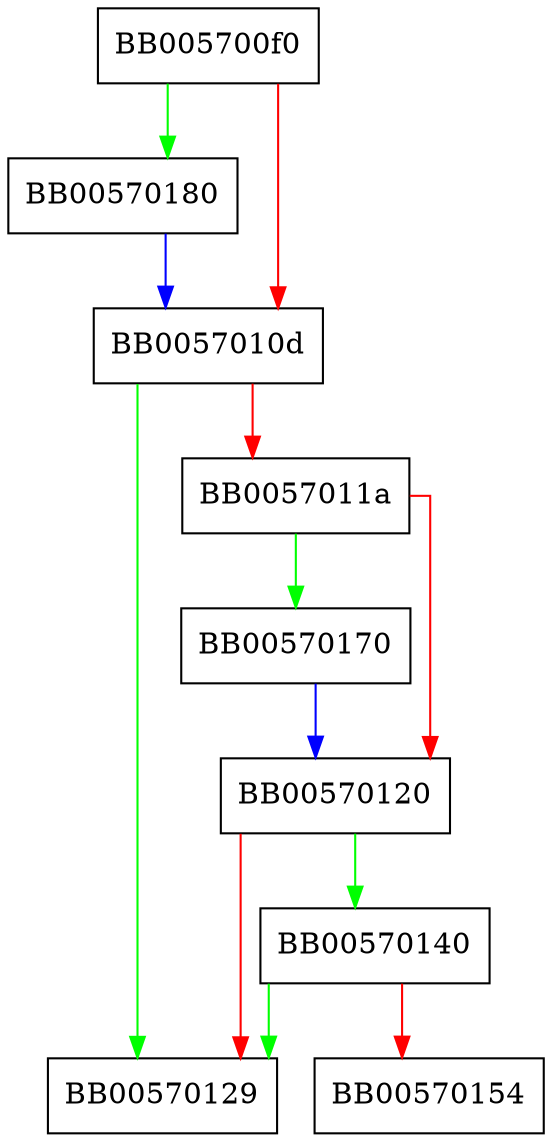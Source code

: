 digraph CMS_digest_create_ex {
  node [shape="box"];
  graph [splines=ortho];
  BB005700f0 -> BB00570180 [color="green"];
  BB005700f0 -> BB0057010d [color="red"];
  BB0057010d -> BB00570129 [color="green"];
  BB0057010d -> BB0057011a [color="red"];
  BB0057011a -> BB00570170 [color="green"];
  BB0057011a -> BB00570120 [color="red"];
  BB00570120 -> BB00570140 [color="green"];
  BB00570120 -> BB00570129 [color="red"];
  BB00570140 -> BB00570129 [color="green"];
  BB00570140 -> BB00570154 [color="red"];
  BB00570170 -> BB00570120 [color="blue"];
  BB00570180 -> BB0057010d [color="blue"];
}